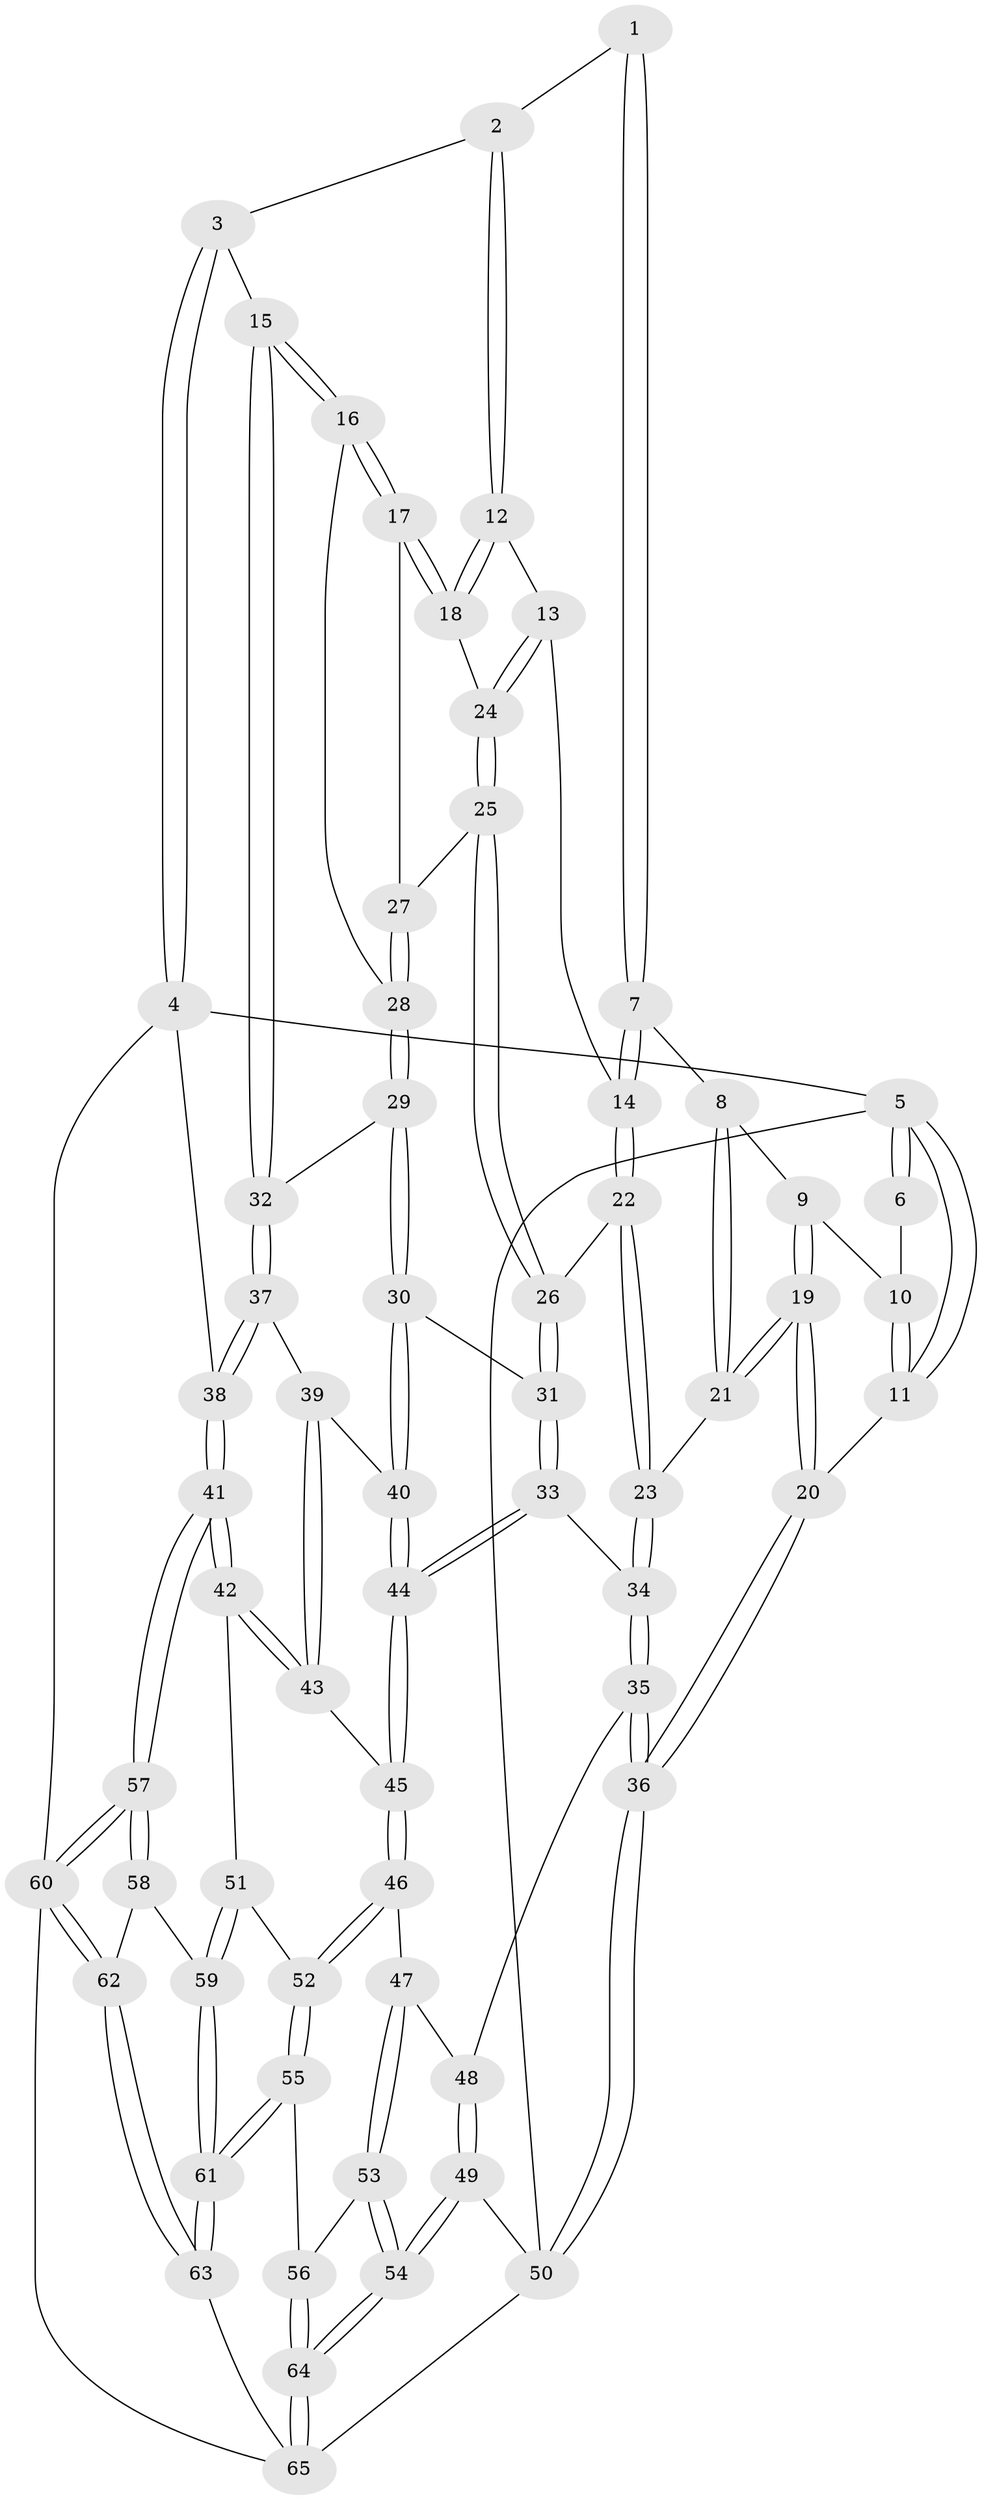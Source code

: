 // coarse degree distribution, {3: 0.16216216216216217, 5: 0.32432432432432434, 6: 0.13513513513513514, 4: 0.3783783783783784}
// Generated by graph-tools (version 1.1) at 2025/42/03/06/25 10:42:28]
// undirected, 65 vertices, 159 edges
graph export_dot {
graph [start="1"]
  node [color=gray90,style=filled];
  1 [pos="+0.4958491701574991+0"];
  2 [pos="+0.6368090387061238+0"];
  3 [pos="+0.7996880200186638+0"];
  4 [pos="+1+0"];
  5 [pos="+0+0"];
  6 [pos="+0.07137949160808478+0"];
  7 [pos="+0.38767894475576453+0.08298688710118107"];
  8 [pos="+0.31167069312149714+0.10592419127843102"];
  9 [pos="+0.24836423019414908+0.10036057927503052"];
  10 [pos="+0.19659998911848964+0.04310509649780037"];
  11 [pos="+0+0.32117714371970213"];
  12 [pos="+0.6355774689539946+0.10997957558054915"];
  13 [pos="+0.5058613375115688+0.1393595896143831"];
  14 [pos="+0.4020921459300798+0.11717986983889472"];
  15 [pos="+0.8896615568733868+0.29420809505330303"];
  16 [pos="+0.8048068417051679+0.2549023277827038"];
  17 [pos="+0.7910421301658654+0.24670457705907353"];
  18 [pos="+0.6407614111139361+0.14182406267006128"];
  19 [pos="+0.08515429370919189+0.3295098585169327"];
  20 [pos="+0+0.3756975866102765"];
  21 [pos="+0.2602513920972789+0.31836327067581494"];
  22 [pos="+0.43285693323188984+0.27982126279065467"];
  23 [pos="+0.28089209104601975+0.3222209582054984"];
  24 [pos="+0.5467158619434225+0.26613182274069946"];
  25 [pos="+0.545322935864315+0.26835232679023363"];
  26 [pos="+0.43418230387251333+0.2804682350081095"];
  27 [pos="+0.5625010156483161+0.2872115409336539"];
  28 [pos="+0.5844423571339953+0.316495218087568"];
  29 [pos="+0.62251635332405+0.3915631503055238"];
  30 [pos="+0.5972475782611496+0.4790626461207266"];
  31 [pos="+0.4541945628718488+0.3886230328066281"];
  32 [pos="+0.898748255547391+0.30594707100121477"];
  33 [pos="+0.37957338910133154+0.5290214023238369"];
  34 [pos="+0.37473193075330474+0.5311401880162268"];
  35 [pos="+0.3496274719153435+0.5631644074363494"];
  36 [pos="+0+0.5926588489241259"];
  37 [pos="+0.9476705168549892+0.3409012679856011"];
  38 [pos="+1+0.3956159260105711"];
  39 [pos="+0.8029848039525894+0.45037555066304086"];
  40 [pos="+0.6010337448841677+0.5152897973545204"];
  41 [pos="+1+0.5823018556698862"];
  42 [pos="+0.8121191500862385+0.6979964067849086"];
  43 [pos="+0.7238910081614696+0.6212760865964803"];
  44 [pos="+0.5955756331149021+0.5383512003212986"];
  45 [pos="+0.6066015762019872+0.5708308924952094"];
  46 [pos="+0.542761214467145+0.6997541306180096"];
  47 [pos="+0.4223098601030353+0.7099189617704866"];
  48 [pos="+0.3611040919874562+0.5918702635584915"];
  49 [pos="+0.19314864776767676+0.8590360925603414"];
  50 [pos="+0+0.648686118766908"];
  51 [pos="+0.8011664796907711+0.7190772177411824"];
  52 [pos="+0.6024953084253523+0.8010788074018542"];
  53 [pos="+0.3910552798259006+0.7604197786068734"];
  54 [pos="+0.21471446529245103+0.8779508263578537"];
  55 [pos="+0.5863853749663941+0.9169609516475662"];
  56 [pos="+0.4875457231518916+0.8657146143573167"];
  57 [pos="+1+1"];
  58 [pos="+0.8066436114618775+0.8377194068135463"];
  59 [pos="+0.8055591425709059+0.835538054252704"];
  60 [pos="+1+1"];
  61 [pos="+0.5885364831179659+0.9254266916445606"];
  62 [pos="+0.7624841649200061+1"];
  63 [pos="+0.588376318036546+1"];
  64 [pos="+0.23548537604709796+0.9355577611375033"];
  65 [pos="+0.29947439226168393+1"];
  1 -- 2;
  1 -- 7;
  1 -- 7;
  2 -- 3;
  2 -- 12;
  2 -- 12;
  3 -- 4;
  3 -- 4;
  3 -- 15;
  4 -- 5;
  4 -- 38;
  4 -- 60;
  5 -- 6;
  5 -- 6;
  5 -- 11;
  5 -- 11;
  5 -- 50;
  6 -- 10;
  7 -- 8;
  7 -- 14;
  7 -- 14;
  8 -- 9;
  8 -- 21;
  8 -- 21;
  9 -- 10;
  9 -- 19;
  9 -- 19;
  10 -- 11;
  10 -- 11;
  11 -- 20;
  12 -- 13;
  12 -- 18;
  12 -- 18;
  13 -- 14;
  13 -- 24;
  13 -- 24;
  14 -- 22;
  14 -- 22;
  15 -- 16;
  15 -- 16;
  15 -- 32;
  15 -- 32;
  16 -- 17;
  16 -- 17;
  16 -- 28;
  17 -- 18;
  17 -- 18;
  17 -- 27;
  18 -- 24;
  19 -- 20;
  19 -- 20;
  19 -- 21;
  19 -- 21;
  20 -- 36;
  20 -- 36;
  21 -- 23;
  22 -- 23;
  22 -- 23;
  22 -- 26;
  23 -- 34;
  23 -- 34;
  24 -- 25;
  24 -- 25;
  25 -- 26;
  25 -- 26;
  25 -- 27;
  26 -- 31;
  26 -- 31;
  27 -- 28;
  27 -- 28;
  28 -- 29;
  28 -- 29;
  29 -- 30;
  29 -- 30;
  29 -- 32;
  30 -- 31;
  30 -- 40;
  30 -- 40;
  31 -- 33;
  31 -- 33;
  32 -- 37;
  32 -- 37;
  33 -- 34;
  33 -- 44;
  33 -- 44;
  34 -- 35;
  34 -- 35;
  35 -- 36;
  35 -- 36;
  35 -- 48;
  36 -- 50;
  36 -- 50;
  37 -- 38;
  37 -- 38;
  37 -- 39;
  38 -- 41;
  38 -- 41;
  39 -- 40;
  39 -- 43;
  39 -- 43;
  40 -- 44;
  40 -- 44;
  41 -- 42;
  41 -- 42;
  41 -- 57;
  41 -- 57;
  42 -- 43;
  42 -- 43;
  42 -- 51;
  43 -- 45;
  44 -- 45;
  44 -- 45;
  45 -- 46;
  45 -- 46;
  46 -- 47;
  46 -- 52;
  46 -- 52;
  47 -- 48;
  47 -- 53;
  47 -- 53;
  48 -- 49;
  48 -- 49;
  49 -- 50;
  49 -- 54;
  49 -- 54;
  50 -- 65;
  51 -- 52;
  51 -- 59;
  51 -- 59;
  52 -- 55;
  52 -- 55;
  53 -- 54;
  53 -- 54;
  53 -- 56;
  54 -- 64;
  54 -- 64;
  55 -- 56;
  55 -- 61;
  55 -- 61;
  56 -- 64;
  56 -- 64;
  57 -- 58;
  57 -- 58;
  57 -- 60;
  57 -- 60;
  58 -- 59;
  58 -- 62;
  59 -- 61;
  59 -- 61;
  60 -- 62;
  60 -- 62;
  60 -- 65;
  61 -- 63;
  61 -- 63;
  62 -- 63;
  62 -- 63;
  63 -- 65;
  64 -- 65;
  64 -- 65;
}
